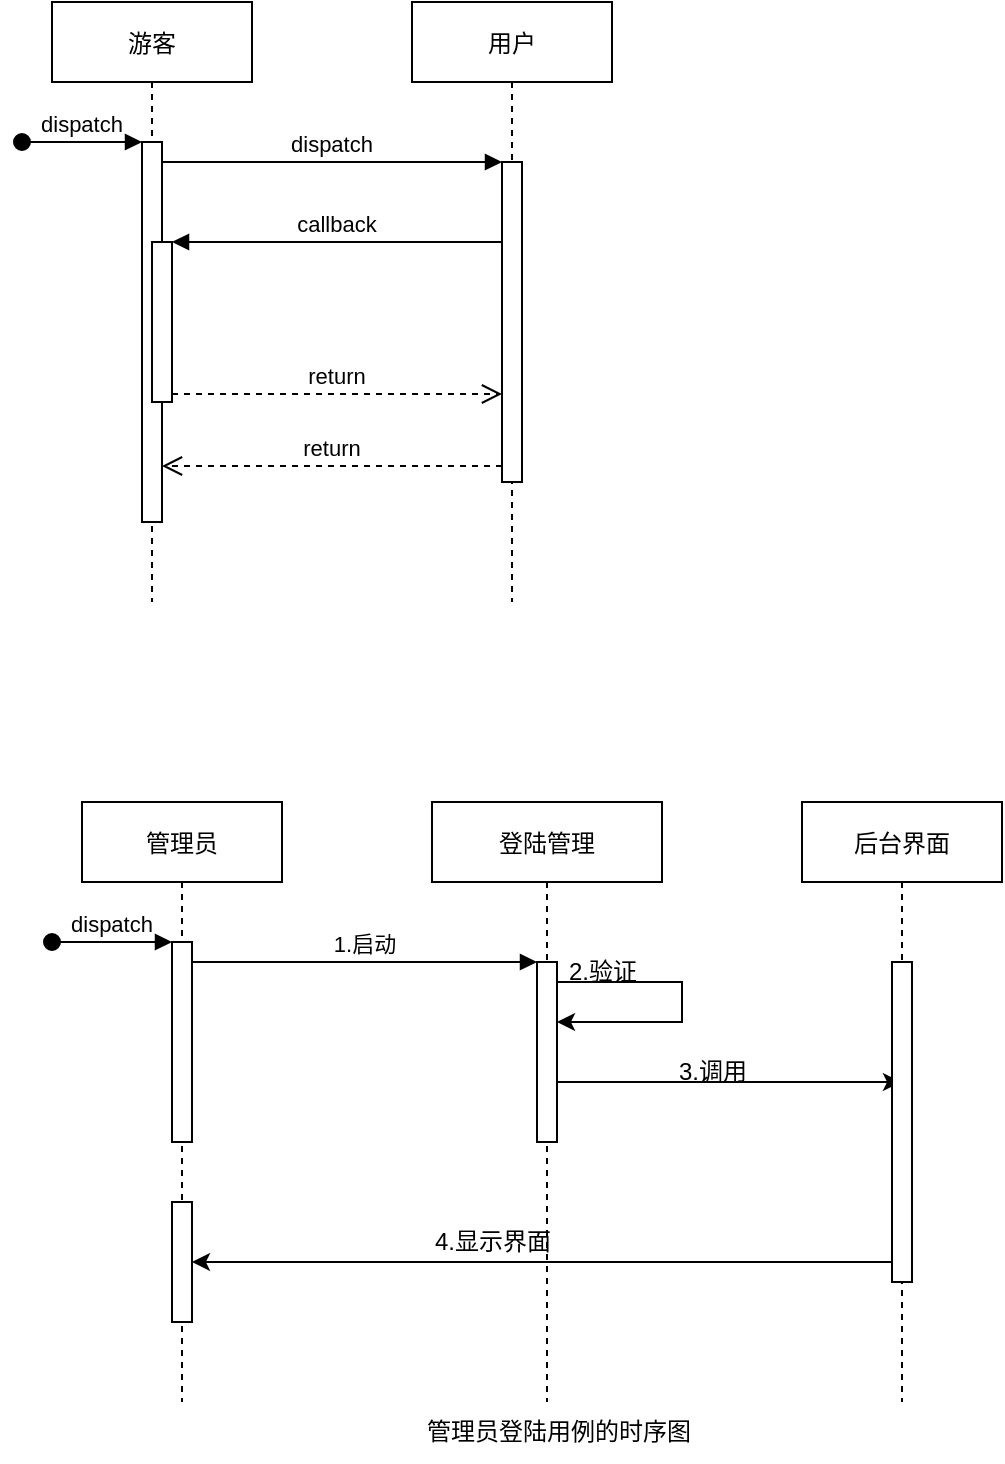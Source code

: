 <mxfile version="20.4.0" type="github">
  <diagram id="kgpKYQtTHZ0yAKxKKP6v" name="Page-1">
    <mxGraphModel dx="1185" dy="634" grid="1" gridSize="10" guides="1" tooltips="1" connect="1" arrows="1" fold="1" page="1" pageScale="1" pageWidth="850" pageHeight="1100" math="0" shadow="0">
      <root>
        <mxCell id="0" />
        <mxCell id="1" parent="0" />
        <mxCell id="3nuBFxr9cyL0pnOWT2aG-1" value="游客" style="shape=umlLifeline;perimeter=lifelinePerimeter;container=1;collapsible=0;recursiveResize=0;rounded=0;shadow=0;strokeWidth=1;" parent="1" vertex="1">
          <mxGeometry x="120" y="80" width="100" height="300" as="geometry" />
        </mxCell>
        <mxCell id="3nuBFxr9cyL0pnOWT2aG-2" value="" style="points=[];perimeter=orthogonalPerimeter;rounded=0;shadow=0;strokeWidth=1;" parent="3nuBFxr9cyL0pnOWT2aG-1" vertex="1">
          <mxGeometry x="45" y="70" width="10" height="190" as="geometry" />
        </mxCell>
        <mxCell id="3nuBFxr9cyL0pnOWT2aG-3" value="dispatch" style="verticalAlign=bottom;startArrow=oval;endArrow=block;startSize=8;shadow=0;strokeWidth=1;" parent="3nuBFxr9cyL0pnOWT2aG-1" target="3nuBFxr9cyL0pnOWT2aG-2" edge="1">
          <mxGeometry relative="1" as="geometry">
            <mxPoint x="-15" y="70" as="sourcePoint" />
          </mxGeometry>
        </mxCell>
        <mxCell id="3nuBFxr9cyL0pnOWT2aG-4" value="" style="points=[];perimeter=orthogonalPerimeter;rounded=0;shadow=0;strokeWidth=1;" parent="3nuBFxr9cyL0pnOWT2aG-1" vertex="1">
          <mxGeometry x="50" y="120" width="10" height="80" as="geometry" />
        </mxCell>
        <mxCell id="3nuBFxr9cyL0pnOWT2aG-5" value="用户" style="shape=umlLifeline;perimeter=lifelinePerimeter;container=1;collapsible=0;recursiveResize=0;rounded=0;shadow=0;strokeWidth=1;" parent="1" vertex="1">
          <mxGeometry x="300" y="80" width="100" height="300" as="geometry" />
        </mxCell>
        <mxCell id="3nuBFxr9cyL0pnOWT2aG-6" value="" style="points=[];perimeter=orthogonalPerimeter;rounded=0;shadow=0;strokeWidth=1;" parent="3nuBFxr9cyL0pnOWT2aG-5" vertex="1">
          <mxGeometry x="45" y="80" width="10" height="160" as="geometry" />
        </mxCell>
        <mxCell id="3nuBFxr9cyL0pnOWT2aG-7" value="return" style="verticalAlign=bottom;endArrow=open;dashed=1;endSize=8;exitX=0;exitY=0.95;shadow=0;strokeWidth=1;" parent="1" source="3nuBFxr9cyL0pnOWT2aG-6" target="3nuBFxr9cyL0pnOWT2aG-2" edge="1">
          <mxGeometry relative="1" as="geometry">
            <mxPoint x="275" y="236" as="targetPoint" />
          </mxGeometry>
        </mxCell>
        <mxCell id="3nuBFxr9cyL0pnOWT2aG-8" value="dispatch" style="verticalAlign=bottom;endArrow=block;entryX=0;entryY=0;shadow=0;strokeWidth=1;" parent="1" source="3nuBFxr9cyL0pnOWT2aG-2" target="3nuBFxr9cyL0pnOWT2aG-6" edge="1">
          <mxGeometry relative="1" as="geometry">
            <mxPoint x="275" y="160" as="sourcePoint" />
          </mxGeometry>
        </mxCell>
        <mxCell id="3nuBFxr9cyL0pnOWT2aG-9" value="callback" style="verticalAlign=bottom;endArrow=block;entryX=1;entryY=0;shadow=0;strokeWidth=1;" parent="1" source="3nuBFxr9cyL0pnOWT2aG-6" target="3nuBFxr9cyL0pnOWT2aG-4" edge="1">
          <mxGeometry relative="1" as="geometry">
            <mxPoint x="240" y="200" as="sourcePoint" />
          </mxGeometry>
        </mxCell>
        <mxCell id="3nuBFxr9cyL0pnOWT2aG-10" value="return" style="verticalAlign=bottom;endArrow=open;dashed=1;endSize=8;exitX=1;exitY=0.95;shadow=0;strokeWidth=1;" parent="1" source="3nuBFxr9cyL0pnOWT2aG-4" target="3nuBFxr9cyL0pnOWT2aG-6" edge="1">
          <mxGeometry relative="1" as="geometry">
            <mxPoint x="240" y="257" as="targetPoint" />
          </mxGeometry>
        </mxCell>
        <mxCell id="-yJVbLDWpgvvWeMYaaxc-1" value="管理员" style="shape=umlLifeline;perimeter=lifelinePerimeter;container=1;collapsible=0;recursiveResize=0;rounded=0;shadow=0;strokeWidth=1;" vertex="1" parent="1">
          <mxGeometry x="135" y="480" width="100" height="300" as="geometry" />
        </mxCell>
        <mxCell id="-yJVbLDWpgvvWeMYaaxc-2" value="" style="points=[];perimeter=orthogonalPerimeter;rounded=0;shadow=0;strokeWidth=1;" vertex="1" parent="-yJVbLDWpgvvWeMYaaxc-1">
          <mxGeometry x="45" y="70" width="10" height="100" as="geometry" />
        </mxCell>
        <mxCell id="-yJVbLDWpgvvWeMYaaxc-3" value="dispatch" style="verticalAlign=bottom;startArrow=oval;endArrow=block;startSize=8;shadow=0;strokeWidth=1;rounded=0;" edge="1" parent="-yJVbLDWpgvvWeMYaaxc-1" target="-yJVbLDWpgvvWeMYaaxc-2">
          <mxGeometry relative="1" as="geometry">
            <mxPoint x="-15" y="70" as="sourcePoint" />
          </mxGeometry>
        </mxCell>
        <mxCell id="-yJVbLDWpgvvWeMYaaxc-4" value="" style="points=[];perimeter=orthogonalPerimeter;rounded=0;shadow=0;strokeWidth=1;" vertex="1" parent="-yJVbLDWpgvvWeMYaaxc-1">
          <mxGeometry x="45" y="200" width="10" height="60" as="geometry" />
        </mxCell>
        <mxCell id="-yJVbLDWpgvvWeMYaaxc-13" value="" style="edgeStyle=orthogonalEdgeStyle;rounded=0;orthogonalLoop=1;jettySize=auto;html=1;" edge="1" parent="1" source="-yJVbLDWpgvvWeMYaaxc-5" target="-yJVbLDWpgvvWeMYaaxc-11">
          <mxGeometry relative="1" as="geometry">
            <Array as="points">
              <mxPoint x="490" y="620" />
              <mxPoint x="490" y="620" />
            </Array>
          </mxGeometry>
        </mxCell>
        <mxCell id="-yJVbLDWpgvvWeMYaaxc-5" value="登陆管理" style="shape=umlLifeline;perimeter=lifelinePerimeter;container=1;collapsible=0;recursiveResize=0;rounded=0;shadow=0;strokeWidth=1;" vertex="1" parent="1">
          <mxGeometry x="310" y="480" width="115" height="300" as="geometry" />
        </mxCell>
        <mxCell id="-yJVbLDWpgvvWeMYaaxc-6" value="" style="points=[];perimeter=orthogonalPerimeter;rounded=0;shadow=0;strokeWidth=1;" vertex="1" parent="-yJVbLDWpgvvWeMYaaxc-5">
          <mxGeometry x="52.5" y="80" width="10" height="90" as="geometry" />
        </mxCell>
        <mxCell id="-yJVbLDWpgvvWeMYaaxc-14" style="edgeStyle=orthogonalEdgeStyle;rounded=0;orthogonalLoop=1;jettySize=auto;html=1;" edge="1" parent="-yJVbLDWpgvvWeMYaaxc-5" source="-yJVbLDWpgvvWeMYaaxc-6" target="-yJVbLDWpgvvWeMYaaxc-6">
          <mxGeometry relative="1" as="geometry">
            <Array as="points">
              <mxPoint x="125" y="90" />
              <mxPoint x="125" y="110" />
            </Array>
          </mxGeometry>
        </mxCell>
        <mxCell id="-yJVbLDWpgvvWeMYaaxc-15" value="2.验证" style="text;html=1;align=center;verticalAlign=middle;resizable=0;points=[];autosize=1;strokeColor=none;fillColor=none;" vertex="1" parent="-yJVbLDWpgvvWeMYaaxc-5">
          <mxGeometry x="55" y="70" width="60" height="30" as="geometry" />
        </mxCell>
        <mxCell id="-yJVbLDWpgvvWeMYaaxc-8" value="1.启动" style="verticalAlign=bottom;endArrow=block;entryX=0;entryY=0;shadow=0;strokeWidth=1;rounded=0;" edge="1" parent="1" source="-yJVbLDWpgvvWeMYaaxc-2" target="-yJVbLDWpgvvWeMYaaxc-6">
          <mxGeometry relative="1" as="geometry">
            <mxPoint x="290" y="560" as="sourcePoint" />
          </mxGeometry>
        </mxCell>
        <mxCell id="-yJVbLDWpgvvWeMYaaxc-11" value="后台界面" style="shape=umlLifeline;perimeter=lifelinePerimeter;container=1;collapsible=0;recursiveResize=0;rounded=0;shadow=0;strokeWidth=1;" vertex="1" parent="1">
          <mxGeometry x="495" y="480" width="100" height="300" as="geometry" />
        </mxCell>
        <mxCell id="-yJVbLDWpgvvWeMYaaxc-12" value="" style="points=[];perimeter=orthogonalPerimeter;rounded=0;shadow=0;strokeWidth=1;" vertex="1" parent="-yJVbLDWpgvvWeMYaaxc-11">
          <mxGeometry x="45" y="80" width="10" height="160" as="geometry" />
        </mxCell>
        <mxCell id="-yJVbLDWpgvvWeMYaaxc-16" value="3.调用" style="text;html=1;align=center;verticalAlign=middle;resizable=0;points=[];autosize=1;strokeColor=none;fillColor=none;" vertex="1" parent="1">
          <mxGeometry x="420" y="600" width="60" height="30" as="geometry" />
        </mxCell>
        <mxCell id="-yJVbLDWpgvvWeMYaaxc-17" style="edgeStyle=orthogonalEdgeStyle;rounded=0;orthogonalLoop=1;jettySize=auto;html=1;" edge="1" parent="1" source="-yJVbLDWpgvvWeMYaaxc-12" target="-yJVbLDWpgvvWeMYaaxc-4">
          <mxGeometry relative="1" as="geometry">
            <Array as="points">
              <mxPoint x="290" y="710" />
              <mxPoint x="290" y="710" />
            </Array>
          </mxGeometry>
        </mxCell>
        <mxCell id="-yJVbLDWpgvvWeMYaaxc-18" value="4.显示界面" style="text;html=1;align=center;verticalAlign=middle;resizable=0;points=[];autosize=1;strokeColor=none;fillColor=none;" vertex="1" parent="1">
          <mxGeometry x="300" y="685" width="80" height="30" as="geometry" />
        </mxCell>
        <mxCell id="-yJVbLDWpgvvWeMYaaxc-19" value="管理员登陆用例的时序图" style="text;html=1;align=center;verticalAlign=middle;resizable=0;points=[];autosize=1;strokeColor=none;fillColor=none;" vertex="1" parent="1">
          <mxGeometry x="292.5" y="780" width="160" height="30" as="geometry" />
        </mxCell>
      </root>
    </mxGraphModel>
  </diagram>
</mxfile>
